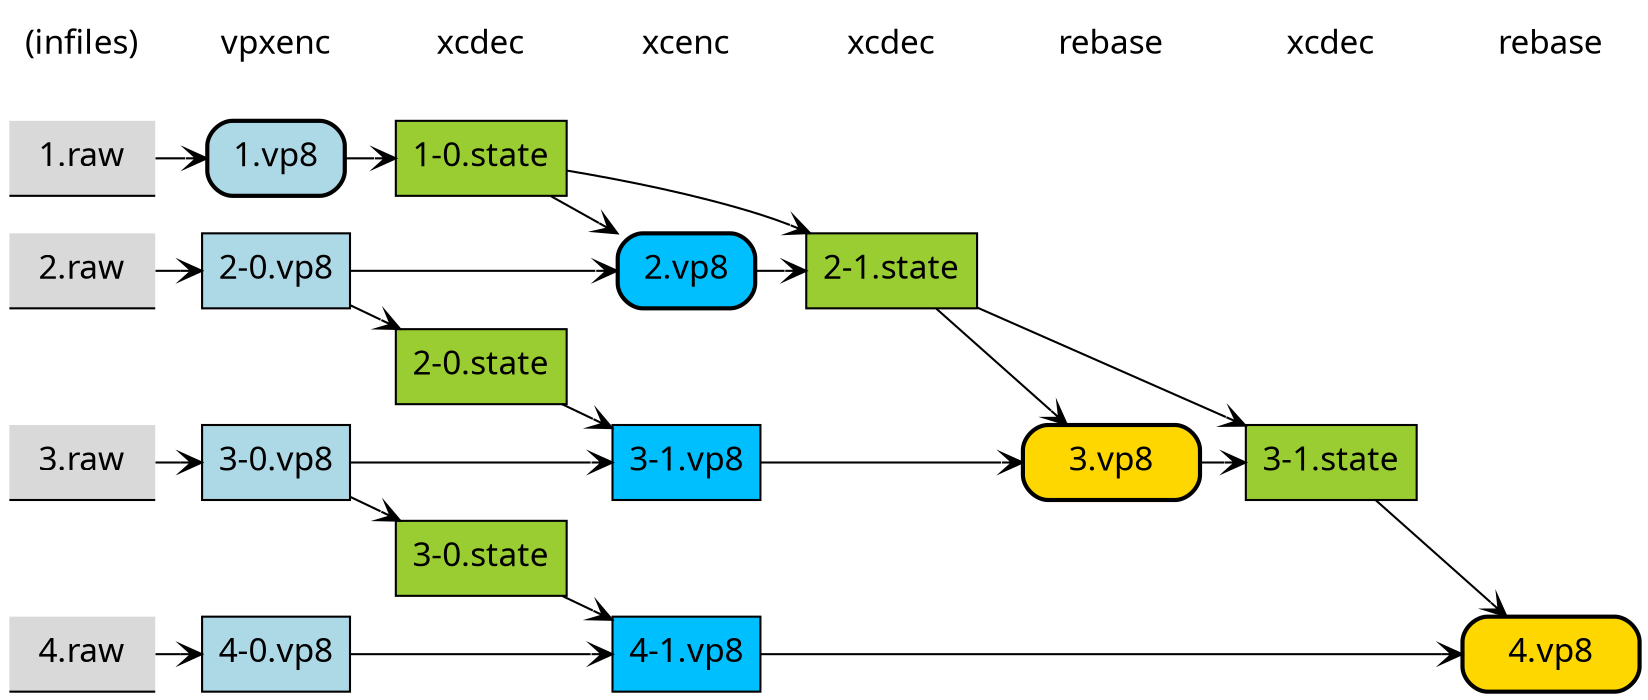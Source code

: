 digraph ExCamera {
rankdir=LR;
overlap = true;
splines = true;
ranksep = 0.3;

edge [arrowhead=vee,arowsize=0.8,fontname="SF Mono"];
node [shape=box,fontname="SF Mono",fontsize=16];

{node [shape=underline,style="rounded,filled",fillcolor=gray85,color=black,margin="0.2,0.1"] "1.raw" "2.raw" "3.raw" "4.raw"}

{node [style=filled,fillcolor=lightblue] " 1.vp8 " "2-0.vp8" "3-0.vp8" "4-0.vp8"}
{node [style=filled,fillcolor=olivedrab3] "1-0.state" "2-0.state" "3-0.state" "2-1.state" "3-1.state"}
{node [style=filled,fillcolor=deepskyblue] " 2.vp8 ", "3-1.vp8" "4-1.vp8"}
{node [style=filled,fillcolor=gold] "3.vp8" "4.vp8"}

"(infiles)" [shape=none,fontsize=16,fontname="SF Mono"];
"vpxenc" [shape=none,fontsize=16,fontname="SF Mono"];
"xcdec"  [shape=none,fontsize=16,fontname="SF Mono"];
"xcenc"  [shape=none,fontsize=16,fontname="SF Mono"];
"xcdec2" [label="xcdec",shape=none,fontsize=16,fontname="SF Mono"];
"xcdec3" [label="xcdec",shape=none,fontsize=16,fontname="SF Mono"];
"rebase" [shape=none,fontsize=16,fontname="SF Mono"];
"rebase2" [label="rebase",shape=none,fontsize=16,fontname="SF Mono"];

"(infiles)" -> vpxenc [weight=5,style=invis]
xcdec -> xcenc [weight=5,style=invis];
xcenc -> xcdec2 [weight=5,style=invis];
xcdec2 -> rebase [weight=5,style=invis];
rebase -> xcdec3 [weight=5,style=invis];
xcdec3 -> rebase2 [weight=5,style=invis];

{rank = source; "1.raw" "2.raw" "3.raw" "4.raw" "(infiles)"}
{rank = same; "2-0.vp8" "3-0.vp8" "4-0.vp8", "vpxenc"}
{rank = same; "2-0.state" "3-0.state" "1-0.state", "xcdec"}
{rank = same; " 2.vp8 " "3-1.vp8" "4-1.vp8" "xcenc"}
//{rank = same; "2-1.state" "3.vp8"}
//{rank = same; "3-1.state" "4.vp8"}

"3.vp8" [penwidth=2,style="filled,rounded",shape=box,margin="0.3,0.1"]
"4.vp8" [penwidth=2,style="filled,rounded",shape=box,margin="0.3,0.1"]
" 2.vp8 " [penwidth=2,style="filled,rounded",shape=box]
" 1.vp8 " [penwidth=2,style="filled,rounded",shape=box]


"1.raw" -> " 1.vp8 ";
"2.raw" -> "2-0.vp8";
"3.raw" -> "3-0.vp8";
"4.raw" -> "4-0.vp8";

" 1.vp8 " -> "1-0.state" [weight=7];
"2-0.vp8" -> "2-0.state";
"3-0.vp8" -> "3-0.state";
//"4-0.vp8" -> "4-0.state";

"2-0.vp8" -> " 2.vp8 " [weight=8];
"1-0.state" -> " 2.vp8 ";

"3-0.vp8" -> "3-1.vp8" [weight=9];
"2-0.state" -> "3-1.vp8";

"4-0.vp8" -> "4-1.vp8" [weight=10];
"3-0.state" -> "4-1.vp8";

" 2.vp8 " -> "2-1.state" [weight=7];
"1-0.state" -> "2-1.state";

"3-1.vp8" -> "3.vp8" [weight=9];
"2-1.state" -> "3.vp8";

"3.vp8" -> "3-1.state";
"2-1.state" -> "3-1.state";

"4-1.vp8" -> "4.vp8" [weight=10];
"3-1.state" -> "4.vp8";

}

